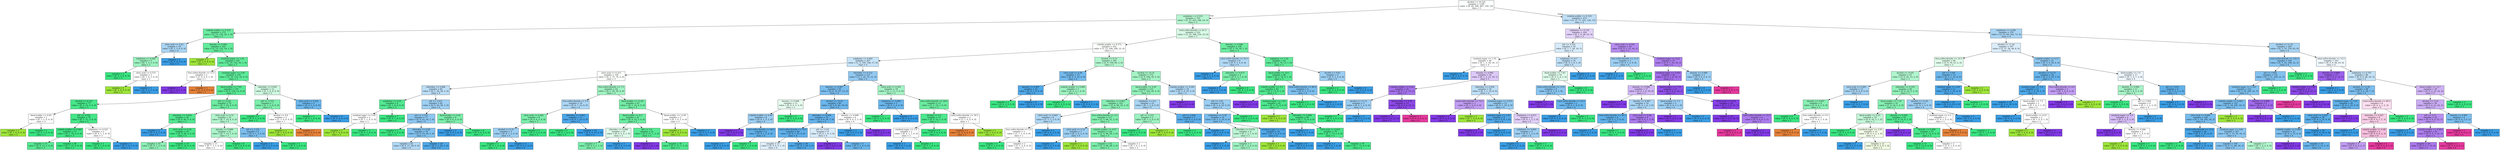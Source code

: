 digraph Tree {
node [shape=box, style="filled", color="black"] ;
0 [label="alcohol <= 10.525\nsamples = 1199\nvalue = [8, 42, 500, 487, 150, 12]\nclass = 3", fillcolor="#fbfffd"] ;
1 [label="sulphates <= 0.535\nsamples = 725\nvalue = [5, 27, 423, 246, 24, 0]\nclass = 3", fillcolor="#b6f5d0"] ;
0 -> 1 [labeldistance=2.5, labelangle=45, headlabel="True"] ;
2 [label="volatile.acidity <= 0.335\nsamples = 173\nvalue = [2, 13, 135, 22, 1, 0]\nclass = 3", fillcolor="#6beca1"] ;
1 -> 2 ;
3 [label="citric.acid <= 0.43\nsamples = 10\nvalue = [0, 1, 3, 6, 0, 0]\nclass = 4", fillcolor="#aad5f4"] ;
2 -> 3 ;
4 [label="sulphates <= 0.485\nsamples = 5\nvalue = [0, 1, 3, 1, 0, 0]\nclass = 3", fillcolor="#9cf2c0"] ;
3 -> 4 ;
5 [label="samples = 3\nvalue = [0, 0, 3, 0, 0, 0]\nclass = 3", fillcolor="#39e581"] ;
4 -> 5 ;
6 [label="citric.acid <= 0.375\nsamples = 2\nvalue = [0, 1, 0, 1, 0, 0]\nclass = 2", fillcolor="#ffffff"] ;
4 -> 6 ;
7 [label="samples = 1\nvalue = [0, 1, 0, 0, 0, 0]\nclass = 2", fillcolor="#9de539"] ;
6 -> 7 ;
8 [label="samples = 1\nvalue = [0, 0, 0, 1, 0, 0]\nclass = 4", fillcolor="#399de5"] ;
6 -> 8 ;
9 [label="samples = 5\nvalue = [0, 0, 0, 5, 0, 0]\nclass = 4", fillcolor="#399de5"] ;
3 -> 9 ;
10 [label="density <= 0.994\nsamples = 163\nvalue = [2, 12, 132, 16, 1, 0]\nclass = 3", fillcolor="#63ea9c"] ;
2 -> 10 ;
11 [label="samples = 2\nvalue = [0, 2, 0, 0, 0, 0]\nclass = 2", fillcolor="#9de539"] ;
10 -> 11 ;
12 [label="residual.sugar <= 1.25\nsamples = 161\nvalue = [2, 10, 132, 16, 1, 0]\nclass = 3", fillcolor="#61ea9a"] ;
10 -> 12 ;
13 [label="free.sulfur.dioxide <= 15.5\nsamples = 2\nvalue = [1, 0, 0, 0, 1, 0]\nclass = 1", fillcolor="#ffffff"] ;
12 -> 13 ;
14 [label="samples = 1\nvalue = [0, 0, 0, 0, 1, 0]\nclass = 5", fillcolor="#8139e5"] ;
13 -> 14 ;
15 [label="samples = 1\nvalue = [1, 0, 0, 0, 0, 0]\nclass = 1", fillcolor="#e58139"] ;
13 -> 15 ;
16 [label="residual.sugar <= 3.95\nsamples = 159\nvalue = [1, 10, 132, 16, 0, 0]\nclass = 3", fillcolor="#5eea99"] ;
12 -> 16 ;
17 [label="fixed.acidity <= 7.95\nsamples = 147\nvalue = [0, 9, 126, 12, 0, 0]\nclass = 3", fillcolor="#58e995"] ;
16 -> 17 ;
18 [label="alcohol <= 9.125\nsamples = 77\nvalue = [0, 2, 72, 3, 0, 0]\nclass = 3", fillcolor="#46e78a"] ;
17 -> 18 ;
19 [label="fixed.acidity <= 6.95\nsamples = 2\nvalue = [0, 1, 1, 0, 0, 0]\nclass = 2", fillcolor="#ffffff"] ;
18 -> 19 ;
20 [label="samples = 1\nvalue = [0, 1, 0, 0, 0, 0]\nclass = 2", fillcolor="#9de539"] ;
19 -> 20 ;
21 [label="samples = 1\nvalue = [0, 0, 1, 0, 0, 0]\nclass = 3", fillcolor="#39e581"] ;
19 -> 21 ;
22 [label="pH <= 3.545\nsamples = 75\nvalue = [0, 1, 71, 3, 0, 0]\nclass = 3", fillcolor="#44e688"] ;
18 -> 22 ;
23 [label="volatile.acidity <= 0.495\nsamples = 73\nvalue = [0, 1, 70, 2, 0, 0]\nclass = 3", fillcolor="#41e686"] ;
22 -> 23 ;
24 [label="samples = 15\nvalue = [0, 0, 13, 2, 0, 0]\nclass = 3", fillcolor="#57e994"] ;
23 -> 24 ;
25 [label="samples = 58\nvalue = [0, 1, 57, 0, 0, 0]\nclass = 3", fillcolor="#3ce583"] ;
23 -> 25 ;
26 [label="sulphates <= 0.525\nsamples = 2\nvalue = [0, 0, 1, 1, 0, 0]\nclass = 3", fillcolor="#ffffff"] ;
22 -> 26 ;
27 [label="samples = 1\nvalue = [0, 0, 1, 0, 0, 0]\nclass = 3", fillcolor="#39e581"] ;
26 -> 27 ;
28 [label="samples = 1\nvalue = [0, 0, 0, 1, 0, 0]\nclass = 4", fillcolor="#399de5"] ;
26 -> 28 ;
29 [label="pH <= 3.255\nsamples = 70\nvalue = [0, 7, 54, 9, 0, 0]\nclass = 3", fillcolor="#6deca2"] ;
17 -> 29 ;
30 [label="chlorides <= 0.054\nsamples = 45\nvalue = [0, 0, 40, 5, 0, 0]\nclass = 3", fillcolor="#52e891"] ;
29 -> 30 ;
31 [label="samples = 2\nvalue = [0, 0, 0, 2, 0, 0]\nclass = 4", fillcolor="#399de5"] ;
30 -> 31 ;
32 [label="citric.acid <= 0.19\nsamples = 43\nvalue = [0, 0, 40, 3, 0, 0]\nclass = 3", fillcolor="#48e78a"] ;
30 -> 32 ;
33 [label="samples = 10\nvalue = [0, 0, 7, 3, 0, 0]\nclass = 3", fillcolor="#8ef0b7"] ;
32 -> 33 ;
34 [label="samples = 33\nvalue = [0, 0, 33, 0, 0, 0]\nclass = 3", fillcolor="#39e581"] ;
32 -> 34 ;
35 [label="citric.acid <= 0.31\nsamples = 25\nvalue = [0, 7, 14, 4, 0, 0]\nclass = 3", fillcolor="#b2f5ce"] ;
29 -> 35 ;
36 [label="density <= 0.998\nsamples = 21\nvalue = [0, 7, 13, 1, 0, 0]\nclass = 3", fillcolor="#aaf4c9"] ;
35 -> 36 ;
37 [label="samples = 15\nvalue = [0, 7, 7, 1, 0, 0]\nclass = 2", fillcolor="#ffffff"] ;
36 -> 37 ;
38 [label="samples = 6\nvalue = [0, 0, 6, 0, 0, 0]\nclass = 3", fillcolor="#39e581"] ;
36 -> 38 ;
39 [label="pH <= 3.325\nsamples = 4\nvalue = [0, 0, 1, 3, 0, 0]\nclass = 4", fillcolor="#7bbeee"] ;
35 -> 39 ;
40 [label="samples = 3\nvalue = [0, 0, 0, 3, 0, 0]\nclass = 4", fillcolor="#399de5"] ;
39 -> 40 ;
41 [label="samples = 1\nvalue = [0, 0, 1, 0, 0, 0]\nclass = 3", fillcolor="#39e581"] ;
39 -> 41 ;
42 [label="chlorides <= 0.093\nsamples = 12\nvalue = [1, 1, 6, 4, 0, 0]\nclass = 3", fillcolor="#cef8e0"] ;
16 -> 42 ;
43 [label="pH <= 3.375\nsamples = 7\nvalue = [1, 1, 5, 0, 0, 0]\nclass = 3", fillcolor="#7beeab"] ;
42 -> 43 ;
44 [label="samples = 5\nvalue = [0, 0, 5, 0, 0, 0]\nclass = 3", fillcolor="#39e581"] ;
43 -> 44 ;
45 [label="alcohol <= 9.6\nsamples = 2\nvalue = [1, 1, 0, 0, 0, 0]\nclass = 1", fillcolor="#ffffff"] ;
43 -> 45 ;
46 [label="samples = 1\nvalue = [0, 1, 0, 0, 0, 0]\nclass = 2", fillcolor="#9de539"] ;
45 -> 46 ;
47 [label="samples = 1\nvalue = [1, 0, 0, 0, 0, 0]\nclass = 1", fillcolor="#e58139"] ;
45 -> 47 ;
48 [label="citric.acid <= 0.105\nsamples = 5\nvalue = [0, 0, 1, 4, 0, 0]\nclass = 4", fillcolor="#6ab6ec"] ;
42 -> 48 ;
49 [label="samples = 1\nvalue = [0, 0, 1, 0, 0, 0]\nclass = 3", fillcolor="#39e581"] ;
48 -> 49 ;
50 [label="samples = 4\nvalue = [0, 0, 0, 4, 0, 0]\nclass = 4", fillcolor="#399de5"] ;
48 -> 50 ;
51 [label="total.sulfur.dioxide <= 81.5\nsamples = 552\nvalue = [3, 14, 288, 224, 23, 0]\nclass = 3", fillcolor="#d8fae6"] ;
1 -> 51 ;
52 [label="volatile.acidity <= 0.572\nsamples = 452\nvalue = [3, 12, 209, 206, 22, 0]\nclass = 3", fillcolor="#fdfffd"] ;
51 -> 52 ;
53 [label="sulphates <= 0.665\nsamples = 267\nvalue = [1, 3, 100, 146, 17, 0]\nclass = 4", fillcolor="#c8e4f8"] ;
52 -> 53 ;
54 [label="citric.acid <= 0.315\nsamples = 156\nvalue = [0, 2, 75, 74, 5, 0]\nclass = 3", fillcolor="#fdfffd"] ;
53 -> 54 ;
55 [label="chlorides <= 0.068\nsamples = 94\nvalue = [0, 1, 36, 56, 1, 0]\nclass = 4", fillcolor="#bbddf6"] ;
54 -> 55 ;
56 [label="sulphates <= 0.55\nsamples = 9\nvalue = [0, 1, 8, 0, 0, 0]\nclass = 3", fillcolor="#52e891"] ;
55 -> 56 ;
57 [label="residual.sugar <= 2.05\nsamples = 2\nvalue = [0, 1, 1, 0, 0, 0]\nclass = 2", fillcolor="#ffffff"] ;
56 -> 57 ;
58 [label="samples = 1\nvalue = [0, 1, 0, 0, 0, 0]\nclass = 2", fillcolor="#9de539"] ;
57 -> 58 ;
59 [label="samples = 1\nvalue = [0, 0, 1, 0, 0, 0]\nclass = 3", fillcolor="#39e581"] ;
57 -> 59 ;
60 [label="samples = 7\nvalue = [0, 0, 7, 0, 0, 0]\nclass = 3", fillcolor="#39e581"] ;
56 -> 60 ;
61 [label="pH <= 3.475\nsamples = 85\nvalue = [0, 0, 28, 56, 1, 0]\nclass = 4", fillcolor="#9ecff2"] ;
55 -> 61 ;
62 [label="pH <= 3.155\nsamples = 77\nvalue = [0, 0, 22, 54, 1, 0]\nclass = 4", fillcolor="#8cc6f0"] ;
61 -> 62 ;
63 [label="samples = 3\nvalue = [0, 0, 3, 0, 0, 0]\nclass = 3", fillcolor="#39e581"] ;
62 -> 63 ;
64 [label="chlorides <= 0.08\nsamples = 74\nvalue = [0, 0, 19, 54, 1, 0]\nclass = 4", fillcolor="#81c1ee"] ;
62 -> 64 ;
65 [label="samples = 45\nvalue = [0, 0, 17, 28, 0, 0]\nclass = 4", fillcolor="#b1d8f5"] ;
64 -> 65 ;
66 [label="samples = 29\nvalue = [0, 0, 2, 26, 1, 0]\nclass = 4", fillcolor="#4fa8e8"] ;
64 -> 66 ;
67 [label="fixed.acidity <= 6.45\nsamples = 8\nvalue = [0, 0, 6, 2, 0, 0]\nclass = 3", fillcolor="#7beeab"] ;
61 -> 67 ;
68 [label="samples = 2\nvalue = [0, 0, 0, 2, 0, 0]\nclass = 4", fillcolor="#399de5"] ;
67 -> 68 ;
69 [label="samples = 6\nvalue = [0, 0, 6, 0, 0, 0]\nclass = 3", fillcolor="#39e581"] ;
67 -> 69 ;
70 [label="free.sulfur.dioxide <= 7.5\nsamples = 62\nvalue = [0, 1, 39, 18, 4, 0]\nclass = 3", fillcolor="#a0f3c3"] ;
54 -> 70 ;
71 [label="free.sulfur.dioxide <= 5.5\nsamples = 19\nvalue = [0, 0, 7, 12, 0, 0]\nclass = 4", fillcolor="#acd6f4"] ;
70 -> 71 ;
72 [label="citric.acid <= 0.465\nsamples = 8\nvalue = [0, 0, 6, 2, 0, 0]\nclass = 3", fillcolor="#7beeab"] ;
71 -> 72 ;
73 [label="alcohol <= 9.35\nsamples = 3\nvalue = [0, 0, 1, 2, 0, 0]\nclass = 4", fillcolor="#9ccef2"] ;
72 -> 73 ;
74 [label="samples = 1\nvalue = [0, 0, 1, 0, 0, 0]\nclass = 3", fillcolor="#39e581"] ;
73 -> 74 ;
75 [label="samples = 2\nvalue = [0, 0, 0, 2, 0, 0]\nclass = 4", fillcolor="#399de5"] ;
73 -> 75 ;
76 [label="samples = 5\nvalue = [0, 0, 5, 0, 0, 0]\nclass = 3", fillcolor="#39e581"] ;
72 -> 76 ;
77 [label="chlorides <= 0.062\nsamples = 11\nvalue = [0, 0, 1, 10, 0, 0]\nclass = 4", fillcolor="#4da7e8"] ;
71 -> 77 ;
78 [label="samples = 1\nvalue = [0, 0, 1, 0, 0, 0]\nclass = 3", fillcolor="#39e581"] ;
77 -> 78 ;
79 [label="samples = 10\nvalue = [0, 0, 0, 10, 0, 0]\nclass = 4", fillcolor="#399de5"] ;
77 -> 79 ;
80 [label="fixed.acidity <= 12.45\nsamples = 43\nvalue = [0, 1, 32, 6, 4, 0]\nclass = 3", fillcolor="#74eda6"] ;
70 -> 80 ;
81 [label="fixed.acidity <= 8.3\nsamples = 41\nvalue = [0, 0, 32, 5, 4, 0]\nclass = 3", fillcolor="#6aeca0"] ;
80 -> 81 ;
82 [label="chlorides <= 0.089\nsamples = 10\nvalue = [0, 0, 5, 4, 1, 0]\nclass = 3", fillcolor="#defbea"] ;
81 -> 82 ;
83 [label="samples = 7\nvalue = [0, 0, 5, 1, 1, 0]\nclass = 3", fillcolor="#7beeab"] ;
82 -> 83 ;
84 [label="samples = 3\nvalue = [0, 0, 0, 3, 0, 0]\nclass = 4", fillcolor="#399de5"] ;
82 -> 84 ;
85 [label="pH <= 3.0\nsamples = 31\nvalue = [0, 0, 27, 1, 3, 0]\nclass = 3", fillcolor="#55e993"] ;
81 -> 85 ;
86 [label="samples = 1\nvalue = [0, 0, 0, 0, 1, 0]\nclass = 5", fillcolor="#8139e5"] ;
85 -> 86 ;
87 [label="samples = 30\nvalue = [0, 0, 27, 1, 2, 0]\nclass = 3", fillcolor="#4ee88e"] ;
85 -> 87 ;
88 [label="fixed.acidity <= 12.85\nsamples = 2\nvalue = [0, 1, 0, 1, 0, 0]\nclass = 2", fillcolor="#ffffff"] ;
80 -> 88 ;
89 [label="samples = 1\nvalue = [0, 1, 0, 0, 0, 0]\nclass = 2", fillcolor="#9de539"] ;
88 -> 89 ;
90 [label="samples = 1\nvalue = [0, 0, 0, 1, 0, 0]\nclass = 4", fillcolor="#399de5"] ;
88 -> 90 ;
91 [label="chlorides <= 0.122\nsamples = 111\nvalue = [1, 1, 25, 72, 12, 0]\nclass = 4", fillcolor="#93c9f1"] ;
53 -> 91 ;
92 [label="density <= 0.997\nsamples = 93\nvalue = [0, 0, 14, 67, 12, 0]\nclass = 4", fillcolor="#7abdee"] ;
91 -> 92 ;
93 [label="density <= 0.996\nsamples = 13\nvalue = [0, 0, 6, 5, 2, 0]\nclass = 3", fillcolor="#e6fcef"] ;
92 -> 93 ;
94 [label="volatile.acidity <= 0.41\nsamples = 8\nvalue = [0, 0, 1, 5, 2, 0]\nclass = 4", fillcolor="#9ccef2"] ;
93 -> 94 ;
95 [label="samples = 2\nvalue = [0, 0, 0, 0, 2, 0]\nclass = 5", fillcolor="#8139e5"] ;
94 -> 95 ;
96 [label="total.sulfur.dioxide <= 48.0\nsamples = 6\nvalue = [0, 0, 1, 5, 0, 0]\nclass = 4", fillcolor="#61b1ea"] ;
94 -> 96 ;
97 [label="samples = 5\nvalue = [0, 0, 0, 5, 0, 0]\nclass = 4", fillcolor="#399de5"] ;
96 -> 97 ;
98 [label="samples = 1\nvalue = [0, 0, 1, 0, 0, 0]\nclass = 3", fillcolor="#39e581"] ;
96 -> 98 ;
99 [label="samples = 5\nvalue = [0, 0, 5, 0, 0, 0]\nclass = 3", fillcolor="#39e581"] ;
93 -> 99 ;
100 [label="alcohol <= 10.45\nsamples = 80\nvalue = [0, 0, 8, 62, 10, 0]\nclass = 4", fillcolor="#6cb6ec"] ;
92 -> 100 ;
101 [label="chlorides <= 0.094\nsamples = 74\nvalue = [0, 0, 8, 59, 7, 0]\nclass = 4", fillcolor="#66b3eb"] ;
100 -> 101 ;
102 [label="total.sulfur.dioxide <= 16.5\nsamples = 66\nvalue = [0, 0, 7, 55, 4, 0]\nclass = 4", fillcolor="#5eafea"] ;
101 -> 102 ;
103 [label="samples = 10\nvalue = [0, 0, 4, 5, 1, 0]\nclass = 4", fillcolor="#deeffb"] ;
102 -> 103 ;
104 [label="samples = 56\nvalue = [0, 0, 3, 50, 3, 0]\nclass = 4", fillcolor="#4fa8e8"] ;
102 -> 104 ;
105 [label="pH <= 3.235\nsamples = 8\nvalue = [0, 0, 1, 4, 3, 0]\nclass = 4", fillcolor="#d7ebfa"] ;
101 -> 105 ;
106 [label="samples = 3\nvalue = [0, 0, 0, 0, 3, 0]\nclass = 5", fillcolor="#8139e5"] ;
105 -> 106 ;
107 [label="samples = 5\nvalue = [0, 0, 1, 4, 0, 0]\nclass = 4", fillcolor="#6ab6ec"] ;
105 -> 107 ;
108 [label="density <= 0.998\nsamples = 6\nvalue = [0, 0, 0, 3, 3, 0]\nclass = 4", fillcolor="#ffffff"] ;
100 -> 108 ;
109 [label="samples = 3\nvalue = [0, 0, 0, 3, 0, 0]\nclass = 4", fillcolor="#399de5"] ;
108 -> 109 ;
110 [label="samples = 3\nvalue = [0, 0, 0, 0, 3, 0]\nclass = 5", fillcolor="#8139e5"] ;
108 -> 110 ;
111 [label="citric.acid <= 0.305\nsamples = 18\nvalue = [1, 1, 11, 5, 0, 0]\nclass = 3", fillcolor="#a4f3c5"] ;
91 -> 111 ;
112 [label="sulphates <= 0.865\nsamples = 5\nvalue = [0, 0, 1, 4, 0, 0]\nclass = 4", fillcolor="#6ab6ec"] ;
111 -> 112 ;
113 [label="samples = 1\nvalue = [0, 0, 1, 0, 0, 0]\nclass = 3", fillcolor="#39e581"] ;
112 -> 113 ;
114 [label="samples = 4\nvalue = [0, 0, 0, 4, 0, 0]\nclass = 4", fillcolor="#399de5"] ;
112 -> 114 ;
115 [label="free.sulfur.dioxide <= 28.0\nsamples = 13\nvalue = [1, 1, 10, 1, 0, 0]\nclass = 3", fillcolor="#6beca0"] ;
111 -> 115 ;
116 [label="alcohol <= 9.2\nsamples = 11\nvalue = [0, 0, 10, 1, 0, 0]\nclass = 3", fillcolor="#4de88e"] ;
115 -> 116 ;
117 [label="residual.sugar <= 1.9\nsamples = 2\nvalue = [0, 0, 1, 1, 0, 0]\nclass = 3", fillcolor="#ffffff"] ;
116 -> 117 ;
118 [label="samples = 1\nvalue = [0, 0, 0, 1, 0, 0]\nclass = 4", fillcolor="#399de5"] ;
117 -> 118 ;
119 [label="samples = 1\nvalue = [0, 0, 1, 0, 0, 0]\nclass = 3", fillcolor="#39e581"] ;
117 -> 119 ;
120 [label="samples = 9\nvalue = [0, 0, 9, 0, 0, 0]\nclass = 3", fillcolor="#39e581"] ;
116 -> 120 ;
121 [label="total.sulfur.dioxide <= 58.5\nsamples = 2\nvalue = [1, 1, 0, 0, 0, 0]\nclass = 1", fillcolor="#ffffff"] ;
115 -> 121 ;
122 [label="samples = 1\nvalue = [1, 0, 0, 0, 0, 0]\nclass = 1", fillcolor="#e58139"] ;
121 -> 122 ;
123 [label="samples = 1\nvalue = [0, 1, 0, 0, 0, 0]\nclass = 2", fillcolor="#9de539"] ;
121 -> 123 ;
124 [label="alcohol <= 9.15\nsamples = 185\nvalue = [2, 9, 109, 60, 5, 0]\nclass = 3", fillcolor="#b1f5ce"] ;
52 -> 124 ;
125 [label="citric.acid <= 0.28\nsamples = 13\nvalue = [0, 0, 3, 10, 0, 0]\nclass = 4", fillcolor="#74baed"] ;
124 -> 125 ;
126 [label="density <= 0.997\nsamples = 10\nvalue = [0, 0, 1, 9, 0, 0]\nclass = 4", fillcolor="#4fa8e8"] ;
125 -> 126 ;
127 [label="samples = 1\nvalue = [0, 0, 1, 0, 0, 0]\nclass = 3", fillcolor="#39e581"] ;
126 -> 127 ;
128 [label="samples = 9\nvalue = [0, 0, 0, 9, 0, 0]\nclass = 4", fillcolor="#399de5"] ;
126 -> 128 ;
129 [label="volatile.acidity <= 0.685\nsamples = 3\nvalue = [0, 0, 2, 1, 0, 0]\nclass = 3", fillcolor="#9cf2c0"] ;
125 -> 129 ;
130 [label="samples = 2\nvalue = [0, 0, 2, 0, 0, 0]\nclass = 3", fillcolor="#39e581"] ;
129 -> 130 ;
131 [label="samples = 1\nvalue = [0, 0, 0, 1, 0, 0]\nclass = 4", fillcolor="#399de5"] ;
129 -> 131 ;
132 [label="alcohol <= 10.35\nsamples = 172\nvalue = [2, 9, 106, 50, 5, 0]\nclass = 3", fillcolor="#a4f3c5"] ;
124 -> 132 ;
133 [label="fixed.acidity <= 9.95\nsamples = 153\nvalue = [2, 7, 102, 40, 2, 0]\nclass = 3", fillcolor="#92f1ba"] ;
132 -> 133 ;
134 [label="chlorides <= 0.061\nsamples = 143\nvalue = [2, 6, 99, 34, 2, 0]\nclass = 3", fillcolor="#89efb4"] ;
133 -> 134 ;
135 [label="citric.acid <= 0.065\nsamples = 6\nvalue = [1, 1, 1, 3, 0, 0]\nclass = 4", fillcolor="#b0d8f5"] ;
134 -> 135 ;
136 [label="free.sulfur.dioxide <= 5.5\nsamples = 3\nvalue = [1, 1, 1, 0, 0, 0]\nclass = 1", fillcolor="#ffffff"] ;
135 -> 136 ;
137 [label="samples = 1\nvalue = [0, 0, 1, 0, 0, 0]\nclass = 3", fillcolor="#39e581"] ;
136 -> 137 ;
138 [label="samples = 2\nvalue = [1, 1, 0, 0, 0, 0]\nclass = 1", fillcolor="#ffffff"] ;
136 -> 138 ;
139 [label="samples = 3\nvalue = [0, 0, 0, 3, 0, 0]\nclass = 4", fillcolor="#399de5"] ;
135 -> 139 ;
140 [label="free.sulfur.dioxide <= 3.5\nsamples = 137\nvalue = [1, 5, 98, 31, 2, 0]\nclass = 3", fillcolor="#82efaf"] ;
134 -> 140 ;
141 [label="citric.acid <= 0.32\nsamples = 3\nvalue = [0, 1, 0, 2, 0, 0]\nclass = 4", fillcolor="#9ccef2"] ;
140 -> 141 ;
142 [label="samples = 2\nvalue = [0, 0, 0, 2, 0, 0]\nclass = 4", fillcolor="#399de5"] ;
141 -> 142 ;
143 [label="samples = 1\nvalue = [0, 1, 0, 0, 0, 0]\nclass = 2", fillcolor="#9de539"] ;
141 -> 143 ;
144 [label="volatile.acidity <= 0.97\nsamples = 134\nvalue = [1, 4, 98, 29, 2, 0]\nclass = 3", fillcolor="#7deeac"] ;
140 -> 144 ;
145 [label="samples = 132\nvalue = [1, 3, 98, 28, 2, 0]\nclass = 3", fillcolor="#7aeeaa"] ;
144 -> 145 ;
146 [label="samples = 2\nvalue = [0, 1, 0, 1, 0, 0]\nclass = 2", fillcolor="#ffffff"] ;
144 -> 146 ;
147 [label="sulphates <= 0.6\nsamples = 10\nvalue = [0, 1, 3, 6, 0, 0]\nclass = 4", fillcolor="#aad5f4"] ;
133 -> 147 ;
148 [label="pH <= 3.215\nsamples = 3\nvalue = [0, 1, 2, 0, 0, 0]\nclass = 3", fillcolor="#9cf2c0"] ;
147 -> 148 ;
149 [label="samples = 2\nvalue = [0, 0, 2, 0, 0, 0]\nclass = 3", fillcolor="#39e581"] ;
148 -> 149 ;
150 [label="samples = 1\nvalue = [0, 1, 0, 0, 0, 0]\nclass = 2", fillcolor="#9de539"] ;
148 -> 150 ;
151 [label="pH <= 2.995\nsamples = 7\nvalue = [0, 0, 1, 6, 0, 0]\nclass = 4", fillcolor="#5aade9"] ;
147 -> 151 ;
152 [label="samples = 1\nvalue = [0, 0, 1, 0, 0, 0]\nclass = 3", fillcolor="#39e581"] ;
151 -> 152 ;
153 [label="samples = 6\nvalue = [0, 0, 0, 6, 0, 0]\nclass = 4", fillcolor="#399de5"] ;
151 -> 153 ;
154 [label="volatile.acidity <= 0.595\nsamples = 19\nvalue = [0, 2, 4, 10, 3, 0]\nclass = 4", fillcolor="#b0d8f5"] ;
132 -> 154 ;
155 [label="samples = 3\nvalue = [0, 0, 0, 0, 3, 0]\nclass = 5", fillcolor="#8139e5"] ;
154 -> 155 ;
156 [label="pH <= 3.61\nsamples = 16\nvalue = [0, 2, 4, 10, 0, 0]\nclass = 4", fillcolor="#9ccef2"] ;
154 -> 156 ;
157 [label="sulphates <= 0.59\nsamples = 14\nvalue = [0, 2, 2, 10, 0, 0]\nclass = 4", fillcolor="#7bbeee"] ;
156 -> 157 ;
158 [label="chlorides <= 0.076\nsamples = 4\nvalue = [0, 1, 2, 1, 0, 0]\nclass = 3", fillcolor="#bdf6d5"] ;
157 -> 158 ;
159 [label="samples = 1\nvalue = [0, 0, 0, 1, 0, 0]\nclass = 4", fillcolor="#399de5"] ;
158 -> 159 ;
160 [label="samples = 3\nvalue = [0, 1, 2, 0, 0, 0]\nclass = 3", fillcolor="#9cf2c0"] ;
158 -> 160 ;
161 [label="residual.sugar <= 1.65\nsamples = 10\nvalue = [0, 1, 0, 9, 0, 0]\nclass = 4", fillcolor="#4fa8e8"] ;
157 -> 161 ;
162 [label="samples = 1\nvalue = [0, 1, 0, 0, 0, 0]\nclass = 2", fillcolor="#9de539"] ;
161 -> 162 ;
163 [label="samples = 9\nvalue = [0, 0, 0, 9, 0, 0]\nclass = 4", fillcolor="#399de5"] ;
161 -> 163 ;
164 [label="samples = 2\nvalue = [0, 0, 2, 0, 0, 0]\nclass = 3", fillcolor="#39e581"] ;
156 -> 164 ;
165 [label="density <= 0.996\nsamples = 100\nvalue = [0, 2, 79, 18, 1, 0]\nclass = 3", fillcolor="#6ceca1"] ;
51 -> 165 ;
166 [label="total.sulfur.dioxide <= 93.5\nsamples = 8\nvalue = [0, 0, 3, 5, 0, 0]\nclass = 4", fillcolor="#b0d8f5"] ;
165 -> 166 ;
167 [label="samples = 4\nvalue = [0, 0, 0, 4, 0, 0]\nclass = 4", fillcolor="#399de5"] ;
166 -> 167 ;
168 [label="chlorides <= 0.073\nsamples = 4\nvalue = [0, 0, 3, 1, 0, 0]\nclass = 3", fillcolor="#7beeab"] ;
166 -> 168 ;
169 [label="samples = 1\nvalue = [0, 0, 0, 1, 0, 0]\nclass = 4", fillcolor="#399de5"] ;
168 -> 169 ;
170 [label="samples = 3\nvalue = [0, 0, 3, 0, 0, 0]\nclass = 3", fillcolor="#39e581"] ;
168 -> 170 ;
171 [label="sulphates <= 1.16\nsamples = 92\nvalue = [0, 2, 76, 13, 1, 0]\nclass = 3", fillcolor="#61ea9b"] ;
165 -> 171 ;
172 [label="fixed.acidity <= 10.1\nsamples = 86\nvalue = [0, 2, 74, 9, 1, 0]\nclass = 3", fillcolor="#58e995"] ;
171 -> 172 ;
173 [label="volatile.acidity <= 0.3\nsamples = 82\nvalue = [0, 2, 73, 6, 1, 0]\nclass = 3", fillcolor="#50e890"] ;
172 -> 173 ;
174 [label="samples = 1\nvalue = [0, 0, 0, 0, 1, 0]\nclass = 5", fillcolor="#8139e5"] ;
173 -> 174 ;
175 [label="residual.sugar <= 1.55\nsamples = 81\nvalue = [0, 2, 73, 6, 0, 0]\nclass = 3", fillcolor="#4ee88e"] ;
173 -> 175 ;
176 [label="samples = 1\nvalue = [0, 1, 0, 0, 0, 0]\nclass = 2", fillcolor="#9de539"] ;
175 -> 176 ;
177 [label="chlorides <= 0.068\nsamples = 80\nvalue = [0, 1, 73, 6, 0, 0]\nclass = 3", fillcolor="#4ce78d"] ;
175 -> 177 ;
178 [label="samples = 1\nvalue = [0, 0, 0, 1, 0, 0]\nclass = 4", fillcolor="#399de5"] ;
177 -> 178 ;
179 [label="citric.acid <= 0.025\nsamples = 79\nvalue = [0, 1, 73, 5, 0, 0]\nclass = 3", fillcolor="#49e78b"] ;
177 -> 179 ;
180 [label="samples = 1\nvalue = [0, 0, 0, 1, 0, 0]\nclass = 4", fillcolor="#399de5"] ;
179 -> 180 ;
181 [label="samples = 78\nvalue = [0, 1, 73, 4, 0, 0]\nclass = 3", fillcolor="#46e78a"] ;
179 -> 181 ;
182 [label="total.sulfur.dioxide <= 86.0\nsamples = 4\nvalue = [0, 0, 1, 3, 0, 0]\nclass = 4", fillcolor="#7bbeee"] ;
172 -> 182 ;
183 [label="samples = 1\nvalue = [0, 0, 1, 0, 0, 0]\nclass = 3", fillcolor="#39e581"] ;
182 -> 183 ;
184 [label="samples = 3\nvalue = [0, 0, 0, 3, 0, 0]\nclass = 4", fillcolor="#399de5"] ;
182 -> 184 ;
185 [label="alcohol <= 9.85\nsamples = 6\nvalue = [0, 0, 2, 4, 0, 0]\nclass = 4", fillcolor="#9ccef2"] ;
171 -> 185 ;
186 [label="samples = 2\nvalue = [0, 0, 2, 0, 0, 0]\nclass = 3", fillcolor="#39e581"] ;
185 -> 186 ;
187 [label="samples = 4\nvalue = [0, 0, 0, 4, 0, 0]\nclass = 4", fillcolor="#399de5"] ;
185 -> 187 ;
188 [label="volatile.acidity <= 0.335\nsamples = 474\nvalue = [3, 15, 77, 241, 126, 12]\nclass = 4", fillcolor="#bedff6"] ;
0 -> 188 [labeldistance=2.5, labelangle=-45, headlabel="False"] ;
189 [label="sulphates <= 0.735\nsamples = 104\nvalue = [0, 1, 9, 38, 53, 3]\nclass = 5", fillcolor="#e2d2f9"] ;
188 -> 189 ;
190 [label="pH <= 3.335\nsamples = 54\nvalue = [0, 1, 7, 26, 19, 1]\nclass = 4", fillcolor="#d7ebfa"] ;
189 -> 190 ;
191 [label="residual.sugar <= 1.55\nsamples = 40\nvalue = [0, 1, 2, 18, 18, 1]\nclass = 4", fillcolor="#ffffff"] ;
190 -> 191 ;
192 [label="samples = 6\nvalue = [0, 0, 0, 6, 0, 0]\nclass = 4", fillcolor="#399de5"] ;
191 -> 192 ;
193 [label="density <= 0.995\nsamples = 34\nvalue = [0, 1, 2, 12, 18, 1]\nclass = 5", fillcolor="#ddc9f8"] ;
191 -> 193 ;
194 [label="volatile.acidity <= 0.24\nsamples = 16\nvalue = [0, 0, 1, 2, 12, 1]\nclass = 5", fillcolor="#a572ec"] ;
193 -> 194 ;
195 [label="alcohol <= 11.15\nsamples = 3\nvalue = [0, 0, 1, 2, 0, 0]\nclass = 4", fillcolor="#9ccef2"] ;
194 -> 195 ;
196 [label="samples = 1\nvalue = [0, 0, 1, 0, 0, 0]\nclass = 3", fillcolor="#39e581"] ;
195 -> 196 ;
197 [label="samples = 2\nvalue = [0, 0, 0, 2, 0, 0]\nclass = 4", fillcolor="#399de5"] ;
195 -> 197 ;
198 [label="fixed.acidity <= 9.95\nsamples = 13\nvalue = [0, 0, 0, 0, 12, 1]\nclass = 5", fillcolor="#8c49e7"] ;
194 -> 198 ;
199 [label="samples = 12\nvalue = [0, 0, 0, 0, 12, 0]\nclass = 5", fillcolor="#8139e5"] ;
198 -> 199 ;
200 [label="samples = 1\nvalue = [0, 0, 0, 0, 0, 1]\nclass = 6", fillcolor="#e5399d"] ;
198 -> 200 ;
201 [label="chlorides <= 0.058\nsamples = 18\nvalue = [0, 1, 1, 10, 6, 0]\nclass = 4", fillcolor="#bddef6"] ;
193 -> 201 ;
202 [label="total.sulfur.dioxide <= 72.5\nsamples = 3\nvalue = [0, 1, 0, 0, 2, 0]\nclass = 5", fillcolor="#c09cf2"] ;
201 -> 202 ;
203 [label="samples = 2\nvalue = [0, 0, 0, 0, 2, 0]\nclass = 5", fillcolor="#8139e5"] ;
202 -> 203 ;
204 [label="samples = 1\nvalue = [0, 1, 0, 0, 0, 0]\nclass = 2", fillcolor="#9de539"] ;
202 -> 204 ;
205 [label="residual.sugar <= 2.475\nsamples = 15\nvalue = [0, 0, 1, 10, 4, 0]\nclass = 4", fillcolor="#93caf1"] ;
201 -> 205 ;
206 [label="residual.sugar <= 1.65\nsamples = 9\nvalue = [0, 0, 0, 8, 1, 0]\nclass = 4", fillcolor="#52a9e8"] ;
205 -> 206 ;
207 [label="samples = 1\nvalue = [0, 0, 0, 0, 1, 0]\nclass = 5", fillcolor="#8139e5"] ;
206 -> 207 ;
208 [label="samples = 8\nvalue = [0, 0, 0, 8, 0, 0]\nclass = 4", fillcolor="#399de5"] ;
206 -> 208 ;
209 [label="sulphates <= 0.615\nsamples = 6\nvalue = [0, 0, 1, 2, 3, 0]\nclass = 5", fillcolor="#e0cef8"] ;
205 -> 209 ;
210 [label="sulphates <= 0.605\nsamples = 3\nvalue = [0, 0, 1, 2, 0, 0]\nclass = 4", fillcolor="#9ccef2"] ;
209 -> 210 ;
211 [label="samples = 2\nvalue = [0, 0, 0, 2, 0, 0]\nclass = 4", fillcolor="#399de5"] ;
210 -> 211 ;
212 [label="samples = 1\nvalue = [0, 0, 1, 0, 0, 0]\nclass = 3", fillcolor="#39e581"] ;
210 -> 212 ;
213 [label="samples = 3\nvalue = [0, 0, 0, 0, 3, 0]\nclass = 5", fillcolor="#8139e5"] ;
209 -> 213 ;
214 [label="sulphates <= 0.7\nsamples = 14\nvalue = [0, 0, 5, 8, 1, 0]\nclass = 4", fillcolor="#bddef6"] ;
190 -> 214 ;
215 [label="fixed.acidity <= 7.95\nsamples = 10\nvalue = [0, 0, 5, 4, 1, 0]\nclass = 3", fillcolor="#defbea"] ;
214 -> 215 ;
216 [label="total.sulfur.dioxide <= 13.0\nsamples = 6\nvalue = [0, 0, 1, 4, 1, 0]\nclass = 4", fillcolor="#88c4ef"] ;
215 -> 216 ;
217 [label="samples = 1\nvalue = [0, 0, 0, 0, 1, 0]\nclass = 5", fillcolor="#8139e5"] ;
216 -> 217 ;
218 [label="total.sulfur.dioxide <= 54.5\nsamples = 5\nvalue = [0, 0, 1, 4, 0, 0]\nclass = 4", fillcolor="#6ab6ec"] ;
216 -> 218 ;
219 [label="samples = 4\nvalue = [0, 0, 0, 4, 0, 0]\nclass = 4", fillcolor="#399de5"] ;
218 -> 219 ;
220 [label="samples = 1\nvalue = [0, 0, 1, 0, 0, 0]\nclass = 3", fillcolor="#39e581"] ;
218 -> 220 ;
221 [label="samples = 4\nvalue = [0, 0, 4, 0, 0, 0]\nclass = 3", fillcolor="#39e581"] ;
215 -> 221 ;
222 [label="samples = 4\nvalue = [0, 0, 0, 4, 0, 0]\nclass = 4", fillcolor="#399de5"] ;
214 -> 222 ;
223 [label="citric.acid <= 0.295\nsamples = 50\nvalue = [0, 0, 2, 12, 34, 2]\nclass = 5", fillcolor="#b68cf0"] ;
189 -> 223 ;
224 [label="free.sulfur.dioxide <= 21.0\nsamples = 3\nvalue = [0, 0, 1, 2, 0, 0]\nclass = 4", fillcolor="#9ccef2"] ;
223 -> 224 ;
225 [label="samples = 2\nvalue = [0, 0, 0, 2, 0, 0]\nclass = 4", fillcolor="#399de5"] ;
224 -> 225 ;
226 [label="samples = 1\nvalue = [0, 0, 1, 0, 0, 0]\nclass = 3", fillcolor="#39e581"] ;
224 -> 226 ;
227 [label="residual.sugar <= 4.25\nsamples = 47\nvalue = [0, 0, 1, 10, 34, 2]\nclass = 5", fillcolor="#ad7fee"] ;
223 -> 227 ;
228 [label="residual.sugar <= 2.025\nsamples = 44\nvalue = [0, 0, 1, 8, 34, 1]\nclass = 5", fillcolor="#a470ec"] ;
227 -> 228 ;
229 [label="density <= 0.996\nsamples = 17\nvalue = [0, 0, 1, 6, 10, 0]\nclass = 5", fillcolor="#d1b7f6"] ;
228 -> 229 ;
230 [label="samples = 7\nvalue = [0, 0, 0, 0, 7, 0]\nclass = 5", fillcolor="#8139e5"] ;
229 -> 230 ;
231 [label="density <= 0.997\nsamples = 10\nvalue = [0, 0, 1, 6, 3, 0]\nclass = 4", fillcolor="#aad5f4"] ;
229 -> 231 ;
232 [label="total.sulfur.dioxide <= 54.5\nsamples = 6\nvalue = [0, 0, 1, 5, 0, 0]\nclass = 4", fillcolor="#61b1ea"] ;
231 -> 232 ;
233 [label="samples = 5\nvalue = [0, 0, 0, 5, 0, 0]\nclass = 4", fillcolor="#399de5"] ;
232 -> 233 ;
234 [label="samples = 1\nvalue = [0, 0, 1, 0, 0, 0]\nclass = 3", fillcolor="#39e581"] ;
232 -> 234 ;
235 [label="citric.acid <= 0.48\nsamples = 4\nvalue = [0, 0, 0, 1, 3, 0]\nclass = 5", fillcolor="#ab7bee"] ;
231 -> 235 ;
236 [label="samples = 3\nvalue = [0, 0, 0, 0, 3, 0]\nclass = 5", fillcolor="#8139e5"] ;
235 -> 236 ;
237 [label="samples = 1\nvalue = [0, 0, 0, 1, 0, 0]\nclass = 4", fillcolor="#399de5"] ;
235 -> 237 ;
238 [label="fixed.acidity <= 7.75\nsamples = 27\nvalue = [0, 0, 0, 2, 24, 1]\nclass = 5", fillcolor="#9051e8"] ;
228 -> 238 ;
239 [label="fixed.acidity <= 7.1\nsamples = 3\nvalue = [0, 0, 0, 2, 1, 0]\nclass = 4", fillcolor="#9ccef2"] ;
238 -> 239 ;
240 [label="samples = 1\nvalue = [0, 0, 0, 0, 1, 0]\nclass = 5", fillcolor="#8139e5"] ;
239 -> 240 ;
241 [label="samples = 2\nvalue = [0, 0, 0, 2, 0, 0]\nclass = 4", fillcolor="#399de5"] ;
239 -> 241 ;
242 [label="citric.acid <= 0.555\nsamples = 24\nvalue = [0, 0, 0, 0, 23, 1]\nclass = 5", fillcolor="#8642e6"] ;
238 -> 242 ;
243 [label="samples = 20\nvalue = [0, 0, 0, 0, 20, 0]\nclass = 5", fillcolor="#8139e5"] ;
242 -> 243 ;
244 [label="total.sulfur.dioxide <= 19.5\nsamples = 4\nvalue = [0, 0, 0, 0, 3, 1]\nclass = 5", fillcolor="#ab7bee"] ;
242 -> 244 ;
245 [label="samples = 1\nvalue = [0, 0, 0, 0, 0, 1]\nclass = 6", fillcolor="#e5399d"] ;
244 -> 245 ;
246 [label="samples = 3\nvalue = [0, 0, 0, 0, 3, 0]\nclass = 5", fillcolor="#8139e5"] ;
244 -> 246 ;
247 [label="density <= 0.998\nsamples = 3\nvalue = [0, 0, 0, 2, 0, 1]\nclass = 4", fillcolor="#9ccef2"] ;
227 -> 247 ;
248 [label="samples = 2\nvalue = [0, 0, 0, 2, 0, 0]\nclass = 4", fillcolor="#399de5"] ;
247 -> 248 ;
249 [label="samples = 1\nvalue = [0, 0, 0, 0, 0, 1]\nclass = 6", fillcolor="#e5399d"] ;
247 -> 249 ;
250 [label="sulphates <= 0.585\nsamples = 370\nvalue = [3, 14, 68, 203, 73, 9]\nclass = 4", fillcolor="#a8d4f4"] ;
188 -> 250 ;
251 [label="alcohol <= 11.45\nsamples = 107\nvalue = [3, 11, 36, 49, 8, 0]\nclass = 4", fillcolor="#dbedfa"] ;
250 -> 251 ;
252 [label="free.sulfur.dioxide <= 16.5\nsamples = 66\nvalue = [3, 8, 30, 23, 2, 0]\nclass = 3", fillcolor="#dffbea"] ;
251 -> 252 ;
253 [label="alcohol <= 10.85\nsamples = 53\nvalue = [3, 6, 29, 13, 2, 0]\nclass = 3", fillcolor="#b0f5cd"] ;
252 -> 253 ;
254 [label="citric.acid <= 0.005\nsamples = 13\nvalue = [1, 0, 4, 8, 0, 0]\nclass = 4", fillcolor="#a7d3f3"] ;
253 -> 254 ;
255 [label="density <= 0.997\nsamples = 6\nvalue = [1, 0, 4, 1, 0, 0]\nclass = 3", fillcolor="#88efb3"] ;
254 -> 255 ;
256 [label="samples = 4\nvalue = [0, 0, 4, 0, 0, 0]\nclass = 3", fillcolor="#39e581"] ;
255 -> 256 ;
257 [label="free.sulfur.dioxide <= 9.5\nsamples = 2\nvalue = [1, 0, 0, 1, 0, 0]\nclass = 1", fillcolor="#ffffff"] ;
255 -> 257 ;
258 [label="samples = 1\nvalue = [1, 0, 0, 0, 0, 0]\nclass = 1", fillcolor="#e58139"] ;
257 -> 258 ;
259 [label="samples = 1\nvalue = [0, 0, 0, 1, 0, 0]\nclass = 4", fillcolor="#399de5"] ;
257 -> 259 ;
260 [label="samples = 7\nvalue = [0, 0, 0, 7, 0, 0]\nclass = 4", fillcolor="#399de5"] ;
254 -> 260 ;
261 [label="chlorides <= 0.105\nsamples = 40\nvalue = [2, 6, 25, 5, 2, 0]\nclass = 3", fillcolor="#90f0b9"] ;
253 -> 261 ;
262 [label="fixed.acidity <= 7.55\nsamples = 35\nvalue = [1, 6, 24, 2, 2, 0]\nclass = 3", fillcolor="#84efb1"] ;
261 -> 262 ;
263 [label="fixed.acidity <= 6.25\nsamples = 19\nvalue = [0, 6, 10, 2, 1, 0]\nclass = 3", fillcolor="#c2f7d8"] ;
262 -> 263 ;
264 [label="samples = 5\nvalue = [0, 0, 5, 0, 0, 0]\nclass = 3", fillcolor="#39e581"] ;
263 -> 264 ;
265 [label="residual.sugar <= 2.05\nsamples = 14\nvalue = [0, 6, 5, 2, 1, 0]\nclass = 2", fillcolor="#f4fce9"] ;
263 -> 265 ;
266 [label="samples = 2\nvalue = [0, 0, 0, 2, 0, 0]\nclass = 4", fillcolor="#399de5"] ;
265 -> 266 ;
267 [label="samples = 12\nvalue = [0, 6, 5, 0, 1, 0]\nclass = 2", fillcolor="#f1fbe3"] ;
265 -> 267 ;
268 [label="density <= 0.995\nsamples = 16\nvalue = [1, 0, 14, 0, 1, 0]\nclass = 3", fillcolor="#53e892"] ;
262 -> 268 ;
269 [label="samples = 1\nvalue = [0, 0, 0, 0, 1, 0]\nclass = 5", fillcolor="#8139e5"] ;
268 -> 269 ;
270 [label="density <= 0.999\nsamples = 15\nvalue = [1, 0, 14, 0, 0, 0]\nclass = 3", fillcolor="#47e78a"] ;
268 -> 270 ;
271 [label="samples = 13\nvalue = [0, 0, 13, 0, 0, 0]\nclass = 3", fillcolor="#39e581"] ;
270 -> 271 ;
272 [label="samples = 2\nvalue = [1, 0, 1, 0, 0, 0]\nclass = 1", fillcolor="#ffffff"] ;
270 -> 272 ;
273 [label="alcohol <= 11.05\nsamples = 5\nvalue = [1, 0, 1, 3, 0, 0]\nclass = 4", fillcolor="#9ccef2"] ;
261 -> 273 ;
274 [label="residual.sugar <= 2.2\nsamples = 2\nvalue = [1, 0, 1, 0, 0, 0]\nclass = 1", fillcolor="#ffffff"] ;
273 -> 274 ;
275 [label="samples = 1\nvalue = [1, 0, 0, 0, 0, 0]\nclass = 1", fillcolor="#e58139"] ;
274 -> 275 ;
276 [label="samples = 1\nvalue = [0, 0, 1, 0, 0, 0]\nclass = 3", fillcolor="#39e581"] ;
274 -> 276 ;
277 [label="samples = 3\nvalue = [0, 0, 0, 3, 0, 0]\nclass = 4", fillcolor="#399de5"] ;
273 -> 277 ;
278 [label="pH <= 3.545\nsamples = 13\nvalue = [0, 2, 1, 10, 0, 0]\nclass = 4", fillcolor="#6fb8ec"] ;
252 -> 278 ;
279 [label="residual.sugar <= 2.65\nsamples = 11\nvalue = [0, 0, 1, 10, 0, 0]\nclass = 4", fillcolor="#4da7e8"] ;
278 -> 279 ;
280 [label="samples = 10\nvalue = [0, 0, 0, 10, 0, 0]\nclass = 4", fillcolor="#399de5"] ;
279 -> 280 ;
281 [label="samples = 1\nvalue = [0, 0, 1, 0, 0, 0]\nclass = 3", fillcolor="#39e581"] ;
279 -> 281 ;
282 [label="samples = 2\nvalue = [0, 2, 0, 0, 0, 0]\nclass = 2", fillcolor="#9de539"] ;
278 -> 282 ;
283 [label="volatile.acidity <= 0.57\nsamples = 41\nvalue = [0, 3, 6, 26, 6, 0]\nclass = 4", fillcolor="#8ec7f0"] ;
251 -> 283 ;
284 [label="alcohol <= 12.75\nsamples = 24\nvalue = [0, 2, 0, 19, 3, 0]\nclass = 4", fillcolor="#68b4eb"] ;
283 -> 284 ;
285 [label="residual.sugar <= 5.4\nsamples = 21\nvalue = [0, 1, 0, 19, 1, 0]\nclass = 4", fillcolor="#4da7e8"] ;
284 -> 285 ;
286 [label="samples = 18\nvalue = [0, 0, 0, 18, 0, 0]\nclass = 4", fillcolor="#399de5"] ;
285 -> 286 ;
287 [label="fixed.acidity <= 7.5\nsamples = 3\nvalue = [0, 1, 0, 1, 1, 0]\nclass = 2", fillcolor="#ffffff"] ;
285 -> 287 ;
288 [label="samples = 1\nvalue = [0, 0, 0, 1, 0, 0]\nclass = 4", fillcolor="#399de5"] ;
287 -> 288 ;
289 [label="fixed.acidity <= 9.25\nsamples = 2\nvalue = [0, 1, 0, 0, 1, 0]\nclass = 2", fillcolor="#ffffff"] ;
287 -> 289 ;
290 [label="samples = 1\nvalue = [0, 1, 0, 0, 0, 0]\nclass = 2", fillcolor="#9de539"] ;
289 -> 290 ;
291 [label="samples = 1\nvalue = [0, 0, 0, 0, 1, 0]\nclass = 5", fillcolor="#8139e5"] ;
289 -> 291 ;
292 [label="free.sulfur.dioxide <= 6.0\nsamples = 3\nvalue = [0, 1, 0, 0, 2, 0]\nclass = 5", fillcolor="#c09cf2"] ;
284 -> 292 ;
293 [label="samples = 2\nvalue = [0, 0, 0, 0, 2, 0]\nclass = 5", fillcolor="#8139e5"] ;
292 -> 293 ;
294 [label="samples = 1\nvalue = [0, 1, 0, 0, 0, 0]\nclass = 2", fillcolor="#9de539"] ;
292 -> 294 ;
295 [label="fixed.acidity <= 7.0\nsamples = 17\nvalue = [0, 1, 6, 7, 3, 0]\nclass = 4", fillcolor="#edf6fd"] ;
283 -> 295 ;
296 [label="density <= 0.994\nsamples = 11\nvalue = [0, 1, 6, 2, 2, 0]\nclass = 3", fillcolor="#a7f3c7"] ;
295 -> 296 ;
297 [label="samples = 5\nvalue = [0, 0, 5, 0, 0, 0]\nclass = 3", fillcolor="#39e581"] ;
296 -> 297 ;
298 [label="pH <= 3.565\nsamples = 6\nvalue = [0, 1, 1, 2, 2, 0]\nclass = 4", fillcolor="#ffffff"] ;
296 -> 298 ;
299 [label="residual.sugar <= 3.3\nsamples = 4\nvalue = [0, 1, 1, 0, 2, 0]\nclass = 5", fillcolor="#d5bdf6"] ;
298 -> 299 ;
300 [label="samples = 2\nvalue = [0, 0, 0, 0, 2, 0]\nclass = 5", fillcolor="#8139e5"] ;
299 -> 300 ;
301 [label="density <= 0.996\nsamples = 2\nvalue = [0, 1, 1, 0, 0, 0]\nclass = 2", fillcolor="#ffffff"] ;
299 -> 301 ;
302 [label="samples = 1\nvalue = [0, 1, 0, 0, 0, 0]\nclass = 2", fillcolor="#9de539"] ;
301 -> 302 ;
303 [label="samples = 1\nvalue = [0, 0, 1, 0, 0, 0]\nclass = 3", fillcolor="#39e581"] ;
301 -> 303 ;
304 [label="samples = 2\nvalue = [0, 0, 0, 2, 0, 0]\nclass = 4", fillcolor="#399de5"] ;
298 -> 304 ;
305 [label="pH <= 3.415\nsamples = 6\nvalue = [0, 0, 0, 5, 1, 0]\nclass = 4", fillcolor="#61b1ea"] ;
295 -> 305 ;
306 [label="samples = 5\nvalue = [0, 0, 0, 5, 0, 0]\nclass = 4", fillcolor="#399de5"] ;
305 -> 306 ;
307 [label="samples = 1\nvalue = [0, 0, 0, 0, 1, 0]\nclass = 5", fillcolor="#8139e5"] ;
305 -> 307 ;
308 [label="alcohol <= 11.55\nsamples = 263\nvalue = [0, 3, 32, 154, 65, 9]\nclass = 4", fillcolor="#a6d3f3"] ;
250 -> 308 ;
309 [label="total.sulfur.dioxide <= 102.5\nsamples = 160\nvalue = [0, 3, 26, 106, 22, 3]\nclass = 4", fillcolor="#89c4ef"] ;
308 -> 309 ;
310 [label="pH <= 3.605\nsamples = 155\nvalue = [0, 3, 21, 106, 22, 3]\nclass = 4", fillcolor="#82c1ef"] ;
309 -> 310 ;
311 [label="residual.sugar <= 5.325\nsamples = 152\nvalue = [0, 3, 18, 106, 22, 3]\nclass = 4", fillcolor="#7fc0ee"] ;
310 -> 311 ;
312 [label="volatile.acidity <= 0.905\nsamples = 147\nvalue = [0, 3, 18, 105, 18, 3]\nclass = 4", fillcolor="#79bded"] ;
311 -> 312 ;
313 [label="citric.acid <= 0.085\nsamples = 145\nvalue = [0, 1, 18, 105, 18, 3]\nclass = 4", fillcolor="#77bced"] ;
312 -> 313 ;
314 [label="total.sulfur.dioxide <= 13.0\nsamples = 38\nvalue = [0, 0, 3, 35, 0, 0]\nclass = 4", fillcolor="#4aa5e7"] ;
313 -> 314 ;
315 [label="samples = 1\nvalue = [0, 0, 1, 0, 0, 0]\nclass = 3", fillcolor="#39e581"] ;
314 -> 315 ;
316 [label="samples = 37\nvalue = [0, 0, 2, 35, 0, 0]\nclass = 4", fillcolor="#44a3e6"] ;
314 -> 316 ;
317 [label="residual.sugar <= 3.85\nsamples = 107\nvalue = [0, 1, 15, 70, 18, 3]\nclass = 4", fillcolor="#8bc6f0"] ;
313 -> 317 ;
318 [label="samples = 100\nvalue = [0, 0, 11, 68, 18, 3]\nclass = 4", fillcolor="#86c3ef"] ;
317 -> 318 ;
319 [label="samples = 7\nvalue = [0, 1, 4, 2, 0, 0]\nclass = 3", fillcolor="#b0f5cd"] ;
317 -> 319 ;
320 [label="samples = 2\nvalue = [0, 2, 0, 0, 0, 0]\nclass = 2", fillcolor="#9de539"] ;
312 -> 320 ;
321 [label="density <= 0.999\nsamples = 5\nvalue = [0, 0, 0, 1, 4, 0]\nclass = 5", fillcolor="#a06aec"] ;
311 -> 321 ;
322 [label="samples = 4\nvalue = [0, 0, 0, 0, 4, 0]\nclass = 5", fillcolor="#8139e5"] ;
321 -> 322 ;
323 [label="samples = 1\nvalue = [0, 0, 0, 1, 0, 0]\nclass = 4", fillcolor="#399de5"] ;
321 -> 323 ;
324 [label="samples = 3\nvalue = [0, 0, 3, 0, 0, 0]\nclass = 3", fillcolor="#39e581"] ;
310 -> 324 ;
325 [label="samples = 5\nvalue = [0, 0, 5, 0, 0, 0]\nclass = 3", fillcolor="#39e581"] ;
309 -> 325 ;
326 [label="total.sulfur.dioxide <= 15.5\nsamples = 103\nvalue = [0, 0, 6, 48, 43, 6]\nclass = 4", fillcolor="#eef7fd"] ;
308 -> 326 ;
327 [label="density <= 0.998\nsamples = 17\nvalue = [0, 0, 0, 2, 14, 1]\nclass = 5", fillcolor="#9a61ea"] ;
326 -> 327 ;
328 [label="residual.sugar <= 1.95\nsamples = 15\nvalue = [0, 0, 0, 0, 14, 1]\nclass = 5", fillcolor="#8a47e7"] ;
327 -> 328 ;
329 [label="samples = 1\nvalue = [0, 0, 0, 0, 0, 1]\nclass = 6", fillcolor="#e5399d"] ;
328 -> 329 ;
330 [label="samples = 14\nvalue = [0, 0, 0, 0, 14, 0]\nclass = 5", fillcolor="#8139e5"] ;
328 -> 330 ;
331 [label="samples = 2\nvalue = [0, 0, 0, 2, 0, 0]\nclass = 4", fillcolor="#399de5"] ;
327 -> 331 ;
332 [label="sulphates <= 0.745\nsamples = 86\nvalue = [0, 0, 6, 46, 29, 5]\nclass = 4", fillcolor="#c4e2f7"] ;
326 -> 332 ;
333 [label="alcohol <= 12.95\nsamples = 48\nvalue = [0, 0, 4, 34, 7, 3]\nclass = 4", fillcolor="#7dbeee"] ;
332 -> 333 ;
334 [label="residual.sugar <= 5.45\nsamples = 40\nvalue = [0, 0, 2, 33, 5, 0]\nclass = 4", fillcolor="#61b1ea"] ;
333 -> 334 ;
335 [label="citric.acid <= 0.295\nsamples = 39\nvalue = [0, 0, 2, 33, 4, 0]\nclass = 4", fillcolor="#5baee9"] ;
334 -> 335 ;
336 [label="volatile.acidity <= 0.485\nsamples = 21\nvalue = [0, 0, 2, 15, 4, 0]\nclass = 4", fillcolor="#7fc0ee"] ;
335 -> 336 ;
337 [label="samples = 2\nvalue = [0, 0, 0, 0, 2, 0]\nclass = 5", fillcolor="#8139e5"] ;
336 -> 337 ;
338 [label="samples = 19\nvalue = [0, 0, 2, 15, 2, 0]\nclass = 4", fillcolor="#68b4eb"] ;
336 -> 338 ;
339 [label="samples = 18\nvalue = [0, 0, 0, 18, 0, 0]\nclass = 4", fillcolor="#399de5"] ;
335 -> 339 ;
340 [label="samples = 1\nvalue = [0, 0, 0, 0, 1, 0]\nclass = 5", fillcolor="#8139e5"] ;
334 -> 340 ;
341 [label="total.sulfur.dioxide <= 89.5\nsamples = 8\nvalue = [0, 0, 2, 1, 2, 3]\nclass = 6", fillcolor="#fbdeef"] ;
333 -> 341 ;
342 [label="chlorides <= 0.047\nsamples = 6\nvalue = [0, 0, 0, 1, 2, 3]\nclass = 6", fillcolor="#f8cee6"] ;
341 -> 342 ;
343 [label="samples = 1\nvalue = [0, 0, 0, 1, 0, 0]\nclass = 4", fillcolor="#399de5"] ;
342 -> 343 ;
344 [label="volatile.acidity <= 0.48\nsamples = 5\nvalue = [0, 0, 0, 0, 2, 3]\nclass = 6", fillcolor="#f6bdde"] ;
342 -> 344 ;
345 [label="samples = 3\nvalue = [0, 0, 0, 0, 2, 1]\nclass = 5", fillcolor="#c09cf2"] ;
344 -> 345 ;
346 [label="samples = 2\nvalue = [0, 0, 0, 0, 0, 2]\nclass = 6", fillcolor="#e5399d"] ;
344 -> 346 ;
347 [label="samples = 2\nvalue = [0, 0, 2, 0, 0, 0]\nclass = 3", fillcolor="#39e581"] ;
341 -> 347 ;
348 [label="fixed.acidity <= 12.7\nsamples = 38\nvalue = [0, 0, 2, 12, 22, 2]\nclass = 5", fillcolor="#cfb3f5"] ;
332 -> 348 ;
349 [label="alcohol <= 13.8\nsamples = 36\nvalue = [0, 0, 0, 12, 22, 2]\nclass = 5", fillcolor="#caacf4"] ;
348 -> 349 ;
350 [label="pH <= 3.13\nsamples = 32\nvalue = [0, 0, 0, 9, 22, 1]\nclass = 5", fillcolor="#b88ff0"] ;
349 -> 350 ;
351 [label="samples = 2\nvalue = [0, 0, 0, 2, 0, 0]\nclass = 4", fillcolor="#399de5"] ;
350 -> 351 ;
352 [label="volatile.acidity <= 0.843\nsamples = 30\nvalue = [0, 0, 0, 7, 22, 1]\nclass = 5", fillcolor="#ad7eee"] ;
350 -> 352 ;
353 [label="samples = 29\nvalue = [0, 0, 0, 7, 22, 0]\nclass = 5", fillcolor="#a978ed"] ;
352 -> 353 ;
354 [label="samples = 1\nvalue = [0, 0, 0, 0, 0, 1]\nclass = 6", fillcolor="#e5399d"] ;
352 -> 354 ;
355 [label="density <= 0.991\nsamples = 4\nvalue = [0, 0, 0, 3, 0, 1]\nclass = 4", fillcolor="#7bbeee"] ;
349 -> 355 ;
356 [label="samples = 1\nvalue = [0, 0, 0, 0, 0, 1]\nclass = 6", fillcolor="#e5399d"] ;
355 -> 356 ;
357 [label="samples = 3\nvalue = [0, 0, 0, 3, 0, 0]\nclass = 4", fillcolor="#399de5"] ;
355 -> 357 ;
358 [label="samples = 2\nvalue = [0, 0, 2, 0, 0, 0]\nclass = 3", fillcolor="#39e581"] ;
348 -> 358 ;
}